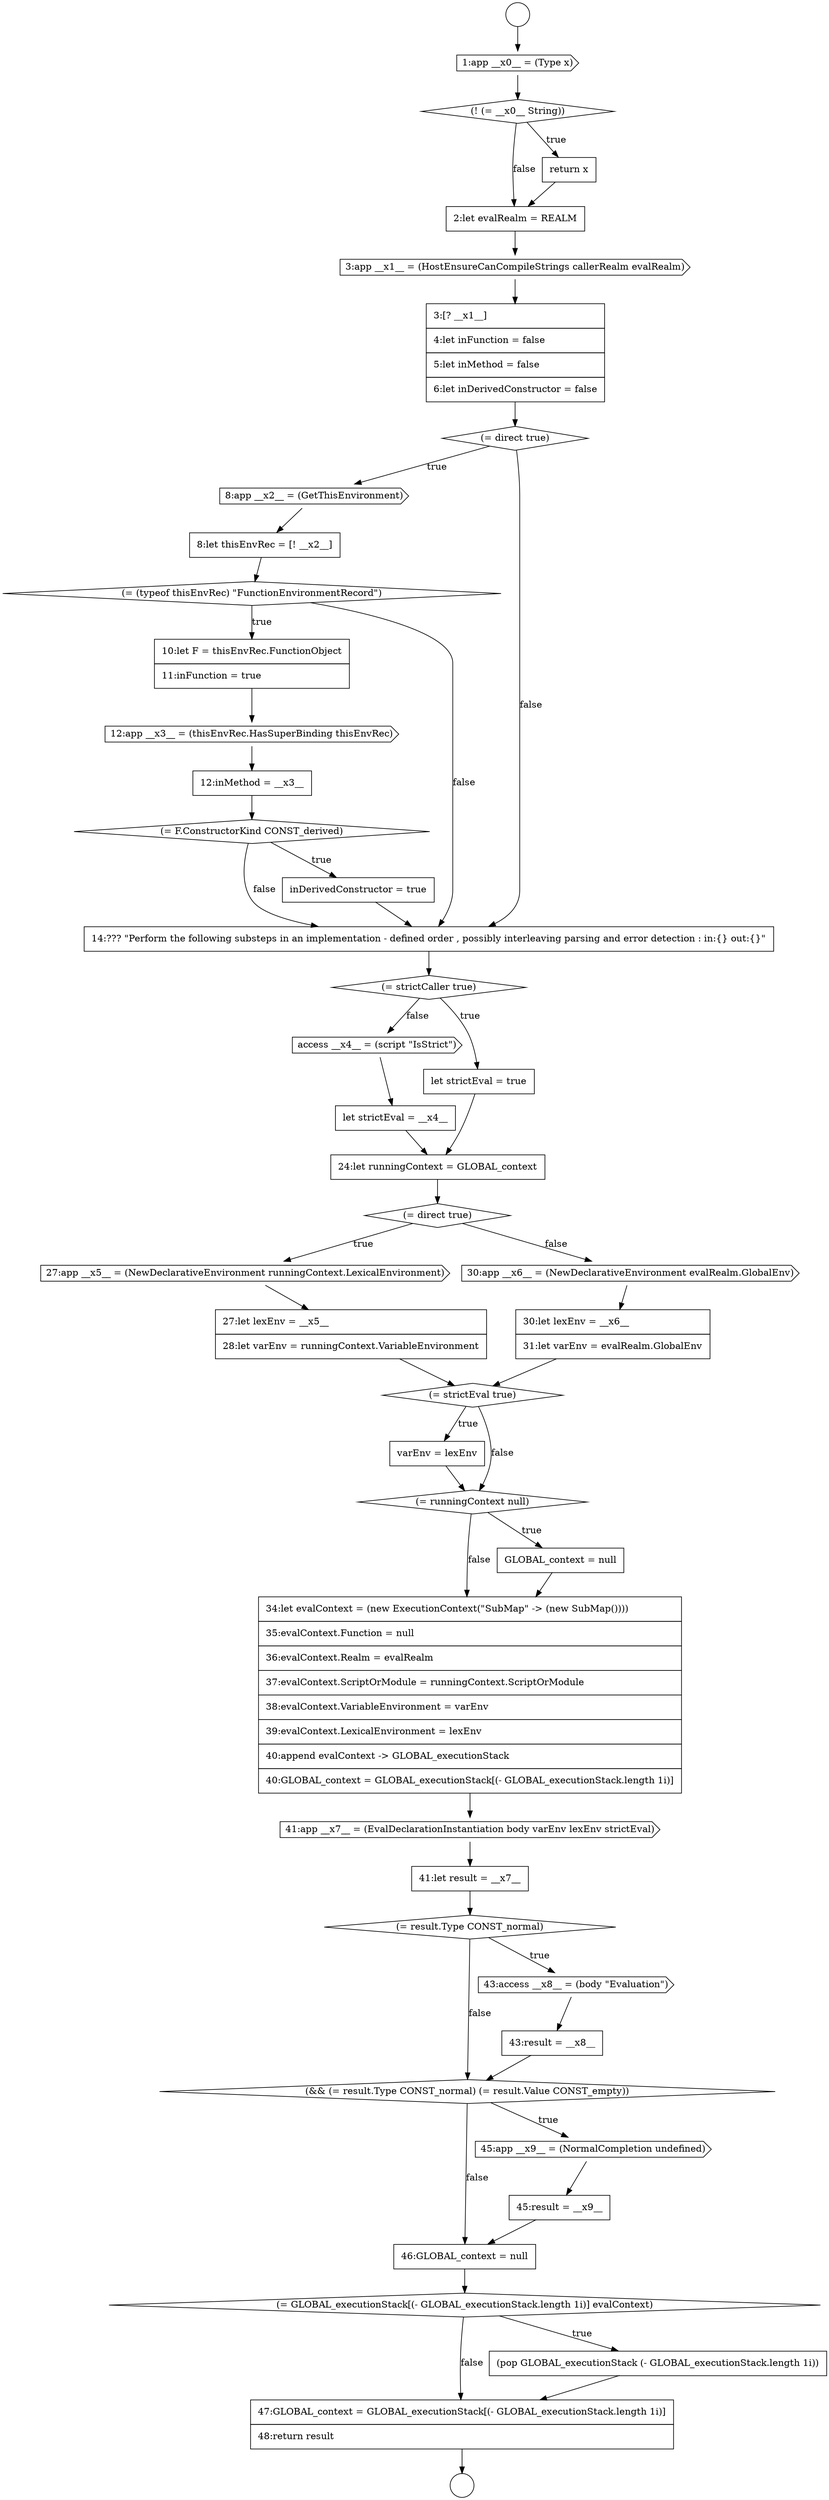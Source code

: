 digraph {
  node0 [shape=circle label=" " color="black" fillcolor="white" style=filled]
  node5 [shape=none, margin=0, label=<<font color="black">
    <table border="0" cellborder="1" cellspacing="0" cellpadding="10">
      <tr><td align="left">2:let evalRealm = REALM</td></tr>
    </table>
  </font>> color="black" fillcolor="white" style=filled]
  node10 [shape=none, margin=0, label=<<font color="black">
    <table border="0" cellborder="1" cellspacing="0" cellpadding="10">
      <tr><td align="left">8:let thisEnvRec = [! __x2__]</td></tr>
    </table>
  </font>> color="black" fillcolor="white" style=filled]
  node14 [shape=none, margin=0, label=<<font color="black">
    <table border="0" cellborder="1" cellspacing="0" cellpadding="10">
      <tr><td align="left">12:inMethod = __x3__</td></tr>
    </table>
  </font>> color="black" fillcolor="white" style=filled]
  node1 [shape=circle label=" " color="black" fillcolor="white" style=filled]
  node6 [shape=cds, label=<<font color="black">3:app __x1__ = (HostEnsureCanCompileStrings callerRealm evalRealm)</font>> color="black" fillcolor="white" style=filled]
  node9 [shape=cds, label=<<font color="black">8:app __x2__ = (GetThisEnvironment)</font>> color="black" fillcolor="white" style=filled]
  node2 [shape=cds, label=<<font color="black">1:app __x0__ = (Type x)</font>> color="black" fillcolor="white" style=filled]
  node12 [shape=none, margin=0, label=<<font color="black">
    <table border="0" cellborder="1" cellspacing="0" cellpadding="10">
      <tr><td align="left">10:let F = thisEnvRec.FunctionObject</td></tr>
      <tr><td align="left">11:inFunction = true</td></tr>
    </table>
  </font>> color="black" fillcolor="white" style=filled]
  node18 [shape=diamond, label=<<font color="black">(= strictCaller true)</font>> color="black" fillcolor="white" style=filled]
  node8 [shape=diamond, label=<<font color="black">(= direct true)</font>> color="black" fillcolor="white" style=filled]
  node4 [shape=none, margin=0, label=<<font color="black">
    <table border="0" cellborder="1" cellspacing="0" cellpadding="10">
      <tr><td align="left">return x</td></tr>
    </table>
  </font>> color="black" fillcolor="white" style=filled]
  node15 [shape=diamond, label=<<font color="black">(= F.ConstructorKind CONST_derived)</font>> color="black" fillcolor="white" style=filled]
  node42 [shape=diamond, label=<<font color="black">(= GLOBAL_executionStack[(- GLOBAL_executionStack.length 1i)] evalContext)</font>> color="black" fillcolor="white" style=filled]
  node24 [shape=cds, label=<<font color="black">27:app __x5__ = (NewDeclarativeEnvironment runningContext.LexicalEnvironment)</font>> color="black" fillcolor="white" style=filled]
  node37 [shape=none, margin=0, label=<<font color="black">
    <table border="0" cellborder="1" cellspacing="0" cellpadding="10">
      <tr><td align="left">43:result = __x8__</td></tr>
    </table>
  </font>> color="black" fillcolor="white" style=filled]
  node25 [shape=none, margin=0, label=<<font color="black">
    <table border="0" cellborder="1" cellspacing="0" cellpadding="10">
      <tr><td align="left">27:let lexEnv = __x5__</td></tr>
      <tr><td align="left">28:let varEnv = runningContext.VariableEnvironment</td></tr>
    </table>
  </font>> color="black" fillcolor="white" style=filled]
  node20 [shape=cds, label=<<font color="black">access __x4__ = (script &quot;IsStrict&quot;)</font>> color="black" fillcolor="white" style=filled]
  node29 [shape=none, margin=0, label=<<font color="black">
    <table border="0" cellborder="1" cellspacing="0" cellpadding="10">
      <tr><td align="left">varEnv = lexEnv</td></tr>
    </table>
  </font>> color="black" fillcolor="white" style=filled]
  node21 [shape=none, margin=0, label=<<font color="black">
    <table border="0" cellborder="1" cellspacing="0" cellpadding="10">
      <tr><td align="left">let strictEval = __x4__</td></tr>
    </table>
  </font>> color="black" fillcolor="white" style=filled]
  node33 [shape=cds, label=<<font color="black">41:app __x7__ = (EvalDeclarationInstantiation body varEnv lexEnv strictEval)</font>> color="black" fillcolor="white" style=filled]
  node28 [shape=diamond, label=<<font color="black">(= strictEval true)</font>> color="black" fillcolor="white" style=filled]
  node38 [shape=diamond, label=<<font color="black">(&amp;&amp; (= result.Type CONST_normal) (= result.Value CONST_empty))</font>> color="black" fillcolor="white" style=filled]
  node13 [shape=cds, label=<<font color="black">12:app __x3__ = (thisEnvRec.HasSuperBinding thisEnvRec)</font>> color="black" fillcolor="white" style=filled]
  node41 [shape=none, margin=0, label=<<font color="black">
    <table border="0" cellborder="1" cellspacing="0" cellpadding="10">
      <tr><td align="left">46:GLOBAL_context = null</td></tr>
    </table>
  </font>> color="black" fillcolor="white" style=filled]
  node17 [shape=none, margin=0, label=<<font color="black">
    <table border="0" cellborder="1" cellspacing="0" cellpadding="10">
      <tr><td align="left">14:??? &quot;Perform the following substeps in an implementation - defined order , possibly interleaving parsing and error detection : in:{} out:{}&quot;</td></tr>
    </table>
  </font>> color="black" fillcolor="white" style=filled]
  node32 [shape=none, margin=0, label=<<font color="black">
    <table border="0" cellborder="1" cellspacing="0" cellpadding="10">
      <tr><td align="left">34:let evalContext = (new ExecutionContext(&quot;SubMap&quot; -&gt; (new SubMap())))</td></tr>
      <tr><td align="left">35:evalContext.Function = null</td></tr>
      <tr><td align="left">36:evalContext.Realm = evalRealm</td></tr>
      <tr><td align="left">37:evalContext.ScriptOrModule = runningContext.ScriptOrModule</td></tr>
      <tr><td align="left">38:evalContext.VariableEnvironment = varEnv</td></tr>
      <tr><td align="left">39:evalContext.LexicalEnvironment = lexEnv</td></tr>
      <tr><td align="left">40:append evalContext -&gt; GLOBAL_executionStack</td></tr>
      <tr><td align="left">40:GLOBAL_context = GLOBAL_executionStack[(- GLOBAL_executionStack.length 1i)]</td></tr>
    </table>
  </font>> color="black" fillcolor="white" style=filled]
  node34 [shape=none, margin=0, label=<<font color="black">
    <table border="0" cellborder="1" cellspacing="0" cellpadding="10">
      <tr><td align="left">41:let result = __x7__</td></tr>
    </table>
  </font>> color="black" fillcolor="white" style=filled]
  node22 [shape=none, margin=0, label=<<font color="black">
    <table border="0" cellborder="1" cellspacing="0" cellpadding="10">
      <tr><td align="left">24:let runningContext = GLOBAL_context</td></tr>
    </table>
  </font>> color="black" fillcolor="white" style=filled]
  node44 [shape=none, margin=0, label=<<font color="black">
    <table border="0" cellborder="1" cellspacing="0" cellpadding="10">
      <tr><td align="left">47:GLOBAL_context = GLOBAL_executionStack[(- GLOBAL_executionStack.length 1i)]</td></tr>
      <tr><td align="left">48:return result</td></tr>
    </table>
  </font>> color="black" fillcolor="white" style=filled]
  node27 [shape=none, margin=0, label=<<font color="black">
    <table border="0" cellborder="1" cellspacing="0" cellpadding="10">
      <tr><td align="left">30:let lexEnv = __x6__</td></tr>
      <tr><td align="left">31:let varEnv = evalRealm.GlobalEnv</td></tr>
    </table>
  </font>> color="black" fillcolor="white" style=filled]
  node7 [shape=none, margin=0, label=<<font color="black">
    <table border="0" cellborder="1" cellspacing="0" cellpadding="10">
      <tr><td align="left">3:[? __x1__]</td></tr>
      <tr><td align="left">4:let inFunction = false</td></tr>
      <tr><td align="left">5:let inMethod = false</td></tr>
      <tr><td align="left">6:let inDerivedConstructor = false</td></tr>
    </table>
  </font>> color="black" fillcolor="white" style=filled]
  node39 [shape=cds, label=<<font color="black">45:app __x9__ = (NormalCompletion undefined)</font>> color="black" fillcolor="white" style=filled]
  node3 [shape=diamond, label=<<font color="black">(! (= __x0__ String))</font>> color="black" fillcolor="white" style=filled]
  node35 [shape=diamond, label=<<font color="black">(= result.Type CONST_normal)</font>> color="black" fillcolor="white" style=filled]
  node16 [shape=none, margin=0, label=<<font color="black">
    <table border="0" cellborder="1" cellspacing="0" cellpadding="10">
      <tr><td align="left">inDerivedConstructor = true</td></tr>
    </table>
  </font>> color="black" fillcolor="white" style=filled]
  node31 [shape=none, margin=0, label=<<font color="black">
    <table border="0" cellborder="1" cellspacing="0" cellpadding="10">
      <tr><td align="left">GLOBAL_context = null</td></tr>
    </table>
  </font>> color="black" fillcolor="white" style=filled]
  node11 [shape=diamond, label=<<font color="black">(= (typeof thisEnvRec) &quot;FunctionEnvironmentRecord&quot;)</font>> color="black" fillcolor="white" style=filled]
  node43 [shape=none, margin=0, label=<<font color="black">
    <table border="0" cellborder="1" cellspacing="0" cellpadding="10">
      <tr><td align="left">(pop GLOBAL_executionStack (- GLOBAL_executionStack.length 1i))</td></tr>
    </table>
  </font>> color="black" fillcolor="white" style=filled]
  node40 [shape=none, margin=0, label=<<font color="black">
    <table border="0" cellborder="1" cellspacing="0" cellpadding="10">
      <tr><td align="left">45:result = __x9__</td></tr>
    </table>
  </font>> color="black" fillcolor="white" style=filled]
  node26 [shape=cds, label=<<font color="black">30:app __x6__ = (NewDeclarativeEnvironment evalRealm.GlobalEnv)</font>> color="black" fillcolor="white" style=filled]
  node23 [shape=diamond, label=<<font color="black">(= direct true)</font>> color="black" fillcolor="white" style=filled]
  node36 [shape=cds, label=<<font color="black">43:access __x8__ = (body &quot;Evaluation&quot;)</font>> color="black" fillcolor="white" style=filled]
  node30 [shape=diamond, label=<<font color="black">(= runningContext null)</font>> color="black" fillcolor="white" style=filled]
  node19 [shape=none, margin=0, label=<<font color="black">
    <table border="0" cellborder="1" cellspacing="0" cellpadding="10">
      <tr><td align="left">let strictEval = true</td></tr>
    </table>
  </font>> color="black" fillcolor="white" style=filled]
  node5 -> node6 [ color="black"]
  node13 -> node14 [ color="black"]
  node12 -> node13 [ color="black"]
  node0 -> node2 [ color="black"]
  node26 -> node27 [ color="black"]
  node4 -> node5 [ color="black"]
  node8 -> node9 [label=<<font color="black">true</font>> color="black"]
  node8 -> node17 [label=<<font color="black">false</font>> color="black"]
  node21 -> node22 [ color="black"]
  node19 -> node22 [ color="black"]
  node44 -> node1 [ color="black"]
  node35 -> node36 [label=<<font color="black">true</font>> color="black"]
  node35 -> node38 [label=<<font color="black">false</font>> color="black"]
  node11 -> node12 [label=<<font color="black">true</font>> color="black"]
  node11 -> node17 [label=<<font color="black">false</font>> color="black"]
  node29 -> node30 [ color="black"]
  node39 -> node40 [ color="black"]
  node25 -> node28 [ color="black"]
  node7 -> node8 [ color="black"]
  node34 -> node35 [ color="black"]
  node2 -> node3 [ color="black"]
  node23 -> node24 [label=<<font color="black">true</font>> color="black"]
  node23 -> node26 [label=<<font color="black">false</font>> color="black"]
  node3 -> node4 [label=<<font color="black">true</font>> color="black"]
  node3 -> node5 [label=<<font color="black">false</font>> color="black"]
  node36 -> node37 [ color="black"]
  node22 -> node23 [ color="black"]
  node6 -> node7 [ color="black"]
  node15 -> node16 [label=<<font color="black">true</font>> color="black"]
  node15 -> node17 [label=<<font color="black">false</font>> color="black"]
  node43 -> node44 [ color="black"]
  node9 -> node10 [ color="black"]
  node27 -> node28 [ color="black"]
  node37 -> node38 [ color="black"]
  node14 -> node15 [ color="black"]
  node31 -> node32 [ color="black"]
  node40 -> node41 [ color="black"]
  node30 -> node31 [label=<<font color="black">true</font>> color="black"]
  node30 -> node32 [label=<<font color="black">false</font>> color="black"]
  node38 -> node39 [label=<<font color="black">true</font>> color="black"]
  node38 -> node41 [label=<<font color="black">false</font>> color="black"]
  node28 -> node29 [label=<<font color="black">true</font>> color="black"]
  node28 -> node30 [label=<<font color="black">false</font>> color="black"]
  node10 -> node11 [ color="black"]
  node42 -> node43 [label=<<font color="black">true</font>> color="black"]
  node42 -> node44 [label=<<font color="black">false</font>> color="black"]
  node20 -> node21 [ color="black"]
  node24 -> node25 [ color="black"]
  node16 -> node17 [ color="black"]
  node18 -> node19 [label=<<font color="black">true</font>> color="black"]
  node18 -> node20 [label=<<font color="black">false</font>> color="black"]
  node32 -> node33 [ color="black"]
  node17 -> node18 [ color="black"]
  node33 -> node34 [ color="black"]
  node41 -> node42 [ color="black"]
}
